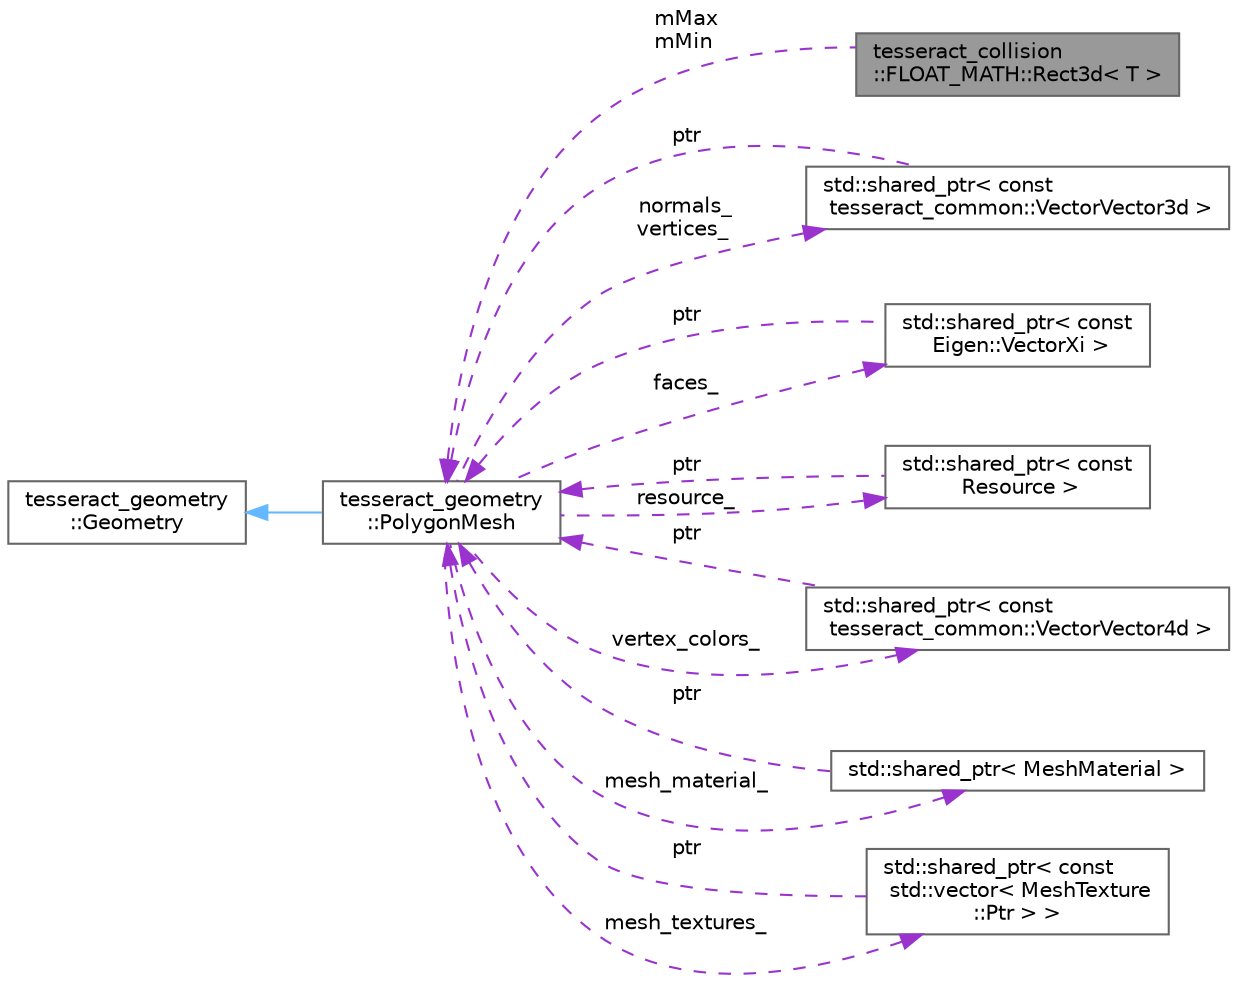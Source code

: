 digraph "tesseract_collision::FLOAT_MATH::Rect3d&lt; T &gt;"
{
 // LATEX_PDF_SIZE
  bgcolor="transparent";
  edge [fontname=Helvetica,fontsize=10,labelfontname=Helvetica,labelfontsize=10];
  node [fontname=Helvetica,fontsize=10,shape=box,height=0.2,width=0.4];
  rankdir="LR";
  Node1 [label="tesseract_collision\l::FLOAT_MATH::Rect3d\< T \>",height=0.2,width=0.4,color="gray40", fillcolor="grey60", style="filled", fontcolor="black",tooltip=" "];
  Node2 -> Node1 [dir="back",color="darkorchid3",style="dashed",label=" mMax\nmMin" ];
  Node2 [label="tesseract_geometry\l::PolygonMesh",height=0.2,width=0.4,color="gray40", fillcolor="white", style="filled",URL="$d8/dc9/classtesseract__geometry_1_1PolygonMesh.html",tooltip=" "];
  Node3 -> Node2 [dir="back",color="steelblue1",style="solid"];
  Node3 [label="tesseract_geometry\l::Geometry",height=0.2,width=0.4,color="gray40", fillcolor="white", style="filled",URL="$df/d1a/classtesseract__geometry_1_1Geometry.html",tooltip=" "];
  Node4 -> Node2 [dir="back",color="darkorchid3",style="dashed",label=" normals_\nvertices_" ];
  Node4 [label="std::shared_ptr\< const\l tesseract_common::VectorVector3d \>",height=0.2,width=0.4,color="gray40", fillcolor="white", style="filled",tooltip=" "];
  Node2 -> Node4 [dir="back",color="darkorchid3",style="dashed",label=" ptr" ];
  Node5 -> Node2 [dir="back",color="darkorchid3",style="dashed",label=" faces_" ];
  Node5 [label="std::shared_ptr\< const\l Eigen::VectorXi \>",height=0.2,width=0.4,color="gray40", fillcolor="white", style="filled",tooltip=" "];
  Node2 -> Node5 [dir="back",color="darkorchid3",style="dashed",label=" ptr" ];
  Node6 -> Node2 [dir="back",color="darkorchid3",style="dashed",label=" resource_" ];
  Node6 [label="std::shared_ptr\< const\l Resource \>",height=0.2,width=0.4,color="gray40", fillcolor="white", style="filled",tooltip=" "];
  Node2 -> Node6 [dir="back",color="darkorchid3",style="dashed",label=" ptr" ];
  Node7 -> Node2 [dir="back",color="darkorchid3",style="dashed",label=" vertex_colors_" ];
  Node7 [label="std::shared_ptr\< const\l tesseract_common::VectorVector4d \>",height=0.2,width=0.4,color="gray40", fillcolor="white", style="filled",tooltip=" "];
  Node2 -> Node7 [dir="back",color="darkorchid3",style="dashed",label=" ptr" ];
  Node8 -> Node2 [dir="back",color="darkorchid3",style="dashed",label=" mesh_material_" ];
  Node8 [label="std::shared_ptr\< MeshMaterial \>",height=0.2,width=0.4,color="gray40", fillcolor="white", style="filled",tooltip=" "];
  Node2 -> Node8 [dir="back",color="darkorchid3",style="dashed",label=" ptr" ];
  Node9 -> Node2 [dir="back",color="darkorchid3",style="dashed",label=" mesh_textures_" ];
  Node9 [label="std::shared_ptr\< const\l std::vector\< MeshTexture\l::Ptr \> \>",height=0.2,width=0.4,color="gray40", fillcolor="white", style="filled",tooltip=" "];
  Node2 -> Node9 [dir="back",color="darkorchid3",style="dashed",label=" ptr" ];
}
